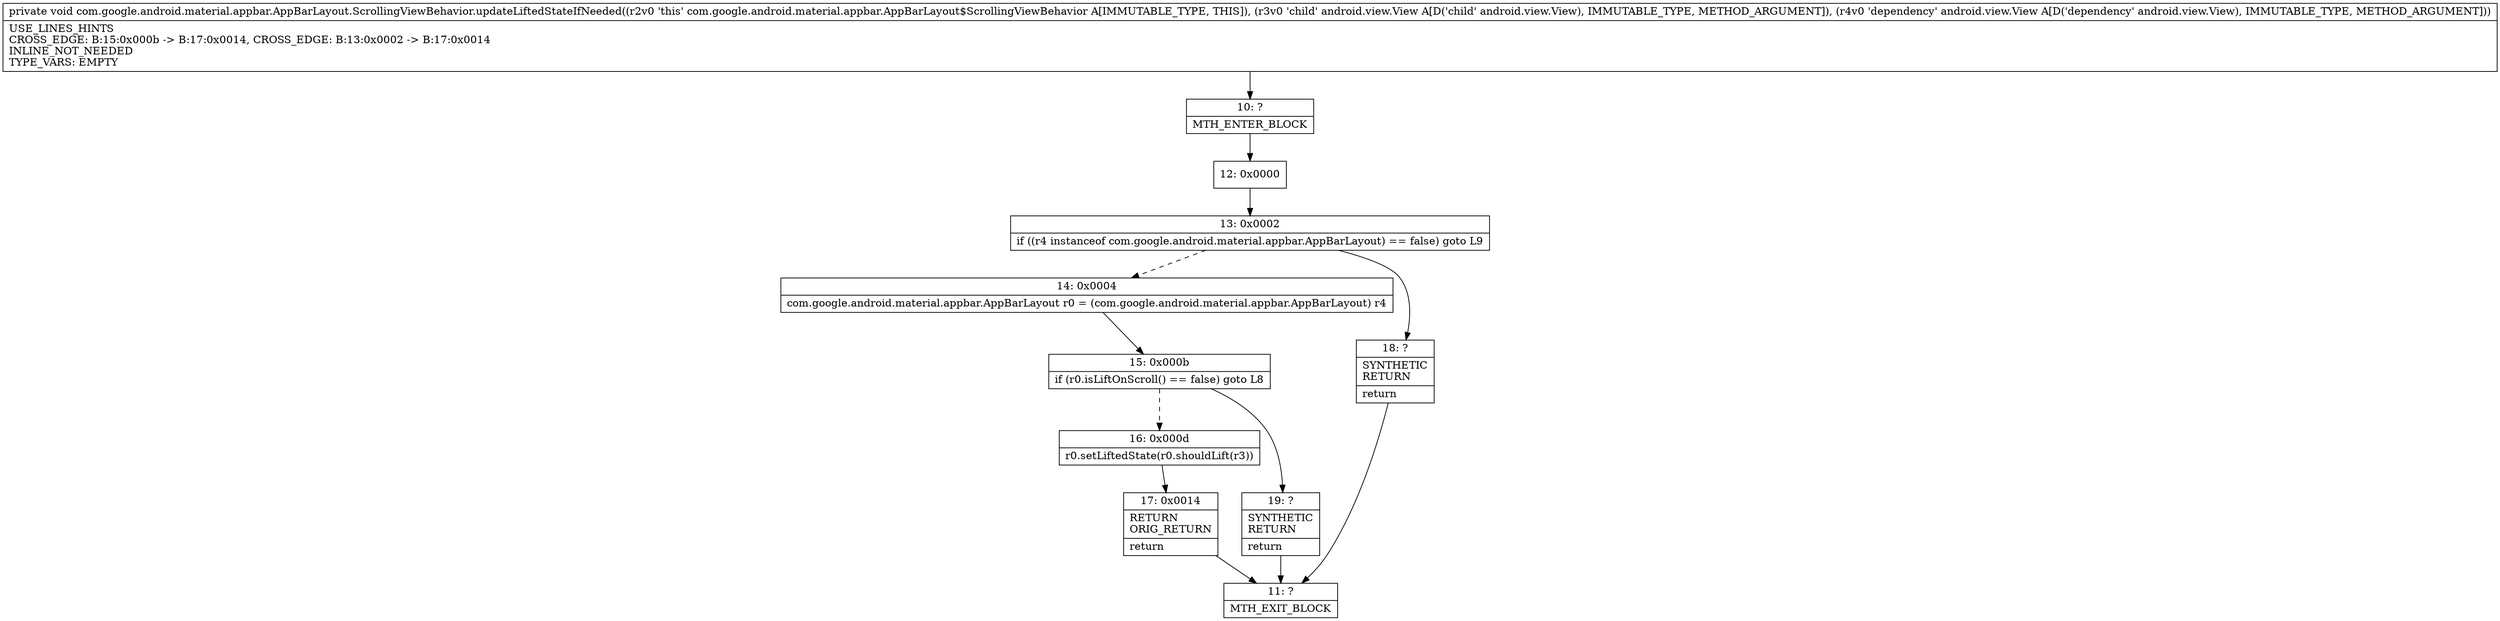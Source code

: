 digraph "CFG forcom.google.android.material.appbar.AppBarLayout.ScrollingViewBehavior.updateLiftedStateIfNeeded(Landroid\/view\/View;Landroid\/view\/View;)V" {
Node_10 [shape=record,label="{10\:\ ?|MTH_ENTER_BLOCK\l}"];
Node_12 [shape=record,label="{12\:\ 0x0000}"];
Node_13 [shape=record,label="{13\:\ 0x0002|if ((r4 instanceof com.google.android.material.appbar.AppBarLayout) == false) goto L9\l}"];
Node_14 [shape=record,label="{14\:\ 0x0004|com.google.android.material.appbar.AppBarLayout r0 = (com.google.android.material.appbar.AppBarLayout) r4\l}"];
Node_15 [shape=record,label="{15\:\ 0x000b|if (r0.isLiftOnScroll() == false) goto L8\l}"];
Node_16 [shape=record,label="{16\:\ 0x000d|r0.setLiftedState(r0.shouldLift(r3))\l}"];
Node_17 [shape=record,label="{17\:\ 0x0014|RETURN\lORIG_RETURN\l|return\l}"];
Node_11 [shape=record,label="{11\:\ ?|MTH_EXIT_BLOCK\l}"];
Node_19 [shape=record,label="{19\:\ ?|SYNTHETIC\lRETURN\l|return\l}"];
Node_18 [shape=record,label="{18\:\ ?|SYNTHETIC\lRETURN\l|return\l}"];
MethodNode[shape=record,label="{private void com.google.android.material.appbar.AppBarLayout.ScrollingViewBehavior.updateLiftedStateIfNeeded((r2v0 'this' com.google.android.material.appbar.AppBarLayout$ScrollingViewBehavior A[IMMUTABLE_TYPE, THIS]), (r3v0 'child' android.view.View A[D('child' android.view.View), IMMUTABLE_TYPE, METHOD_ARGUMENT]), (r4v0 'dependency' android.view.View A[D('dependency' android.view.View), IMMUTABLE_TYPE, METHOD_ARGUMENT]))  | USE_LINES_HINTS\lCROSS_EDGE: B:15:0x000b \-\> B:17:0x0014, CROSS_EDGE: B:13:0x0002 \-\> B:17:0x0014\lINLINE_NOT_NEEDED\lTYPE_VARS: EMPTY\l}"];
MethodNode -> Node_10;Node_10 -> Node_12;
Node_12 -> Node_13;
Node_13 -> Node_14[style=dashed];
Node_13 -> Node_18;
Node_14 -> Node_15;
Node_15 -> Node_16[style=dashed];
Node_15 -> Node_19;
Node_16 -> Node_17;
Node_17 -> Node_11;
Node_19 -> Node_11;
Node_18 -> Node_11;
}

